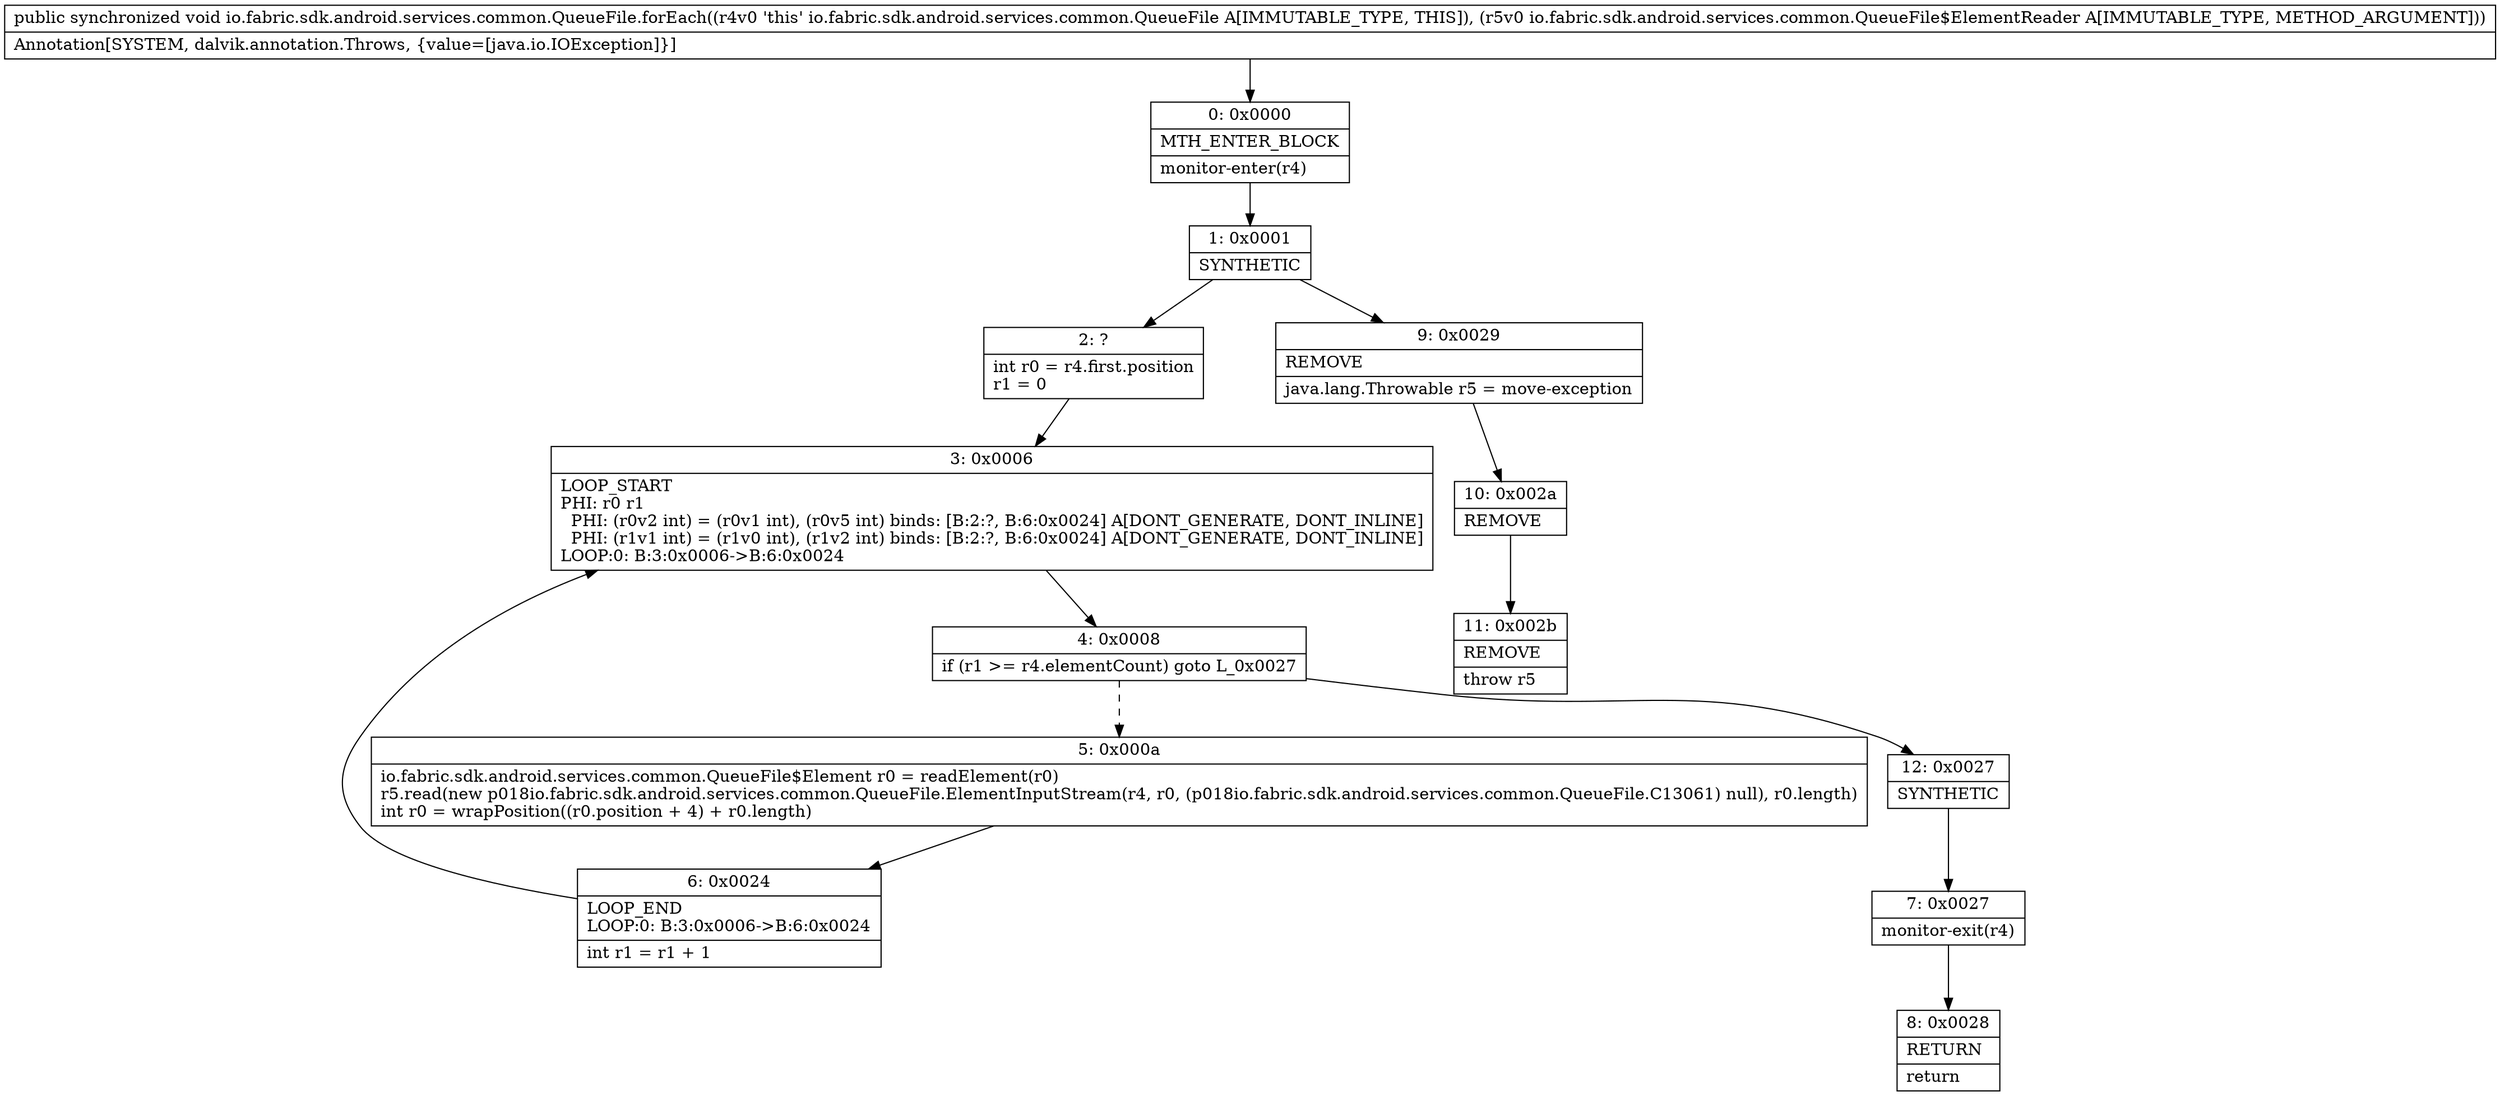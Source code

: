 digraph "CFG forio.fabric.sdk.android.services.common.QueueFile.forEach(Lio\/fabric\/sdk\/android\/services\/common\/QueueFile$ElementReader;)V" {
Node_0 [shape=record,label="{0\:\ 0x0000|MTH_ENTER_BLOCK\l|monitor\-enter(r4)\l}"];
Node_1 [shape=record,label="{1\:\ 0x0001|SYNTHETIC\l}"];
Node_2 [shape=record,label="{2\:\ ?|int r0 = r4.first.position\lr1 = 0\l}"];
Node_3 [shape=record,label="{3\:\ 0x0006|LOOP_START\lPHI: r0 r1 \l  PHI: (r0v2 int) = (r0v1 int), (r0v5 int) binds: [B:2:?, B:6:0x0024] A[DONT_GENERATE, DONT_INLINE]\l  PHI: (r1v1 int) = (r1v0 int), (r1v2 int) binds: [B:2:?, B:6:0x0024] A[DONT_GENERATE, DONT_INLINE]\lLOOP:0: B:3:0x0006\-\>B:6:0x0024\l}"];
Node_4 [shape=record,label="{4\:\ 0x0008|if (r1 \>= r4.elementCount) goto L_0x0027\l}"];
Node_5 [shape=record,label="{5\:\ 0x000a|io.fabric.sdk.android.services.common.QueueFile$Element r0 = readElement(r0)\lr5.read(new p018io.fabric.sdk.android.services.common.QueueFile.ElementInputStream(r4, r0, (p018io.fabric.sdk.android.services.common.QueueFile.C13061) null), r0.length)\lint r0 = wrapPosition((r0.position + 4) + r0.length)\l}"];
Node_6 [shape=record,label="{6\:\ 0x0024|LOOP_END\lLOOP:0: B:3:0x0006\-\>B:6:0x0024\l|int r1 = r1 + 1\l}"];
Node_7 [shape=record,label="{7\:\ 0x0027|monitor\-exit(r4)\l}"];
Node_8 [shape=record,label="{8\:\ 0x0028|RETURN\l|return\l}"];
Node_9 [shape=record,label="{9\:\ 0x0029|REMOVE\l|java.lang.Throwable r5 = move\-exception\l}"];
Node_10 [shape=record,label="{10\:\ 0x002a|REMOVE\l}"];
Node_11 [shape=record,label="{11\:\ 0x002b|REMOVE\l|throw r5\l}"];
Node_12 [shape=record,label="{12\:\ 0x0027|SYNTHETIC\l}"];
MethodNode[shape=record,label="{public synchronized void io.fabric.sdk.android.services.common.QueueFile.forEach((r4v0 'this' io.fabric.sdk.android.services.common.QueueFile A[IMMUTABLE_TYPE, THIS]), (r5v0 io.fabric.sdk.android.services.common.QueueFile$ElementReader A[IMMUTABLE_TYPE, METHOD_ARGUMENT]))  | Annotation[SYSTEM, dalvik.annotation.Throws, \{value=[java.io.IOException]\}]\l}"];
MethodNode -> Node_0;
Node_0 -> Node_1;
Node_1 -> Node_2;
Node_1 -> Node_9;
Node_2 -> Node_3;
Node_3 -> Node_4;
Node_4 -> Node_5[style=dashed];
Node_4 -> Node_12;
Node_5 -> Node_6;
Node_6 -> Node_3;
Node_7 -> Node_8;
Node_9 -> Node_10;
Node_10 -> Node_11;
Node_12 -> Node_7;
}

